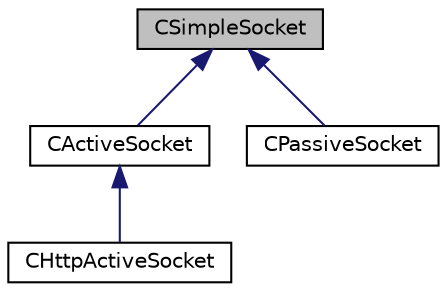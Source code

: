 digraph "CSimpleSocket"
{
  edge [fontname="Helvetica",fontsize="10",labelfontname="Helvetica",labelfontsize="10"];
  node [fontname="Helvetica",fontsize="10",shape=record];
  Node1 [label="CSimpleSocket",height=0.2,width=0.4,color="black", fillcolor="grey75", style="filled" fontcolor="black"];
  Node1 -> Node2 [dir="back",color="midnightblue",fontsize="10",style="solid",fontname="Helvetica"];
  Node2 [label="CActiveSocket",height=0.2,width=0.4,color="black", fillcolor="white", style="filled",URL="$classCActiveSocket.html",tooltip="Provides a platform independent class to create an active socket."];
  Node2 -> Node3 [dir="back",color="midnightblue",fontsize="10",style="solid",fontname="Helvetica"];
  Node3 [label="CHttpActiveSocket",height=0.2,width=0.4,color="black", fillcolor="white", style="filled",URL="$classCHttpActiveSocket.html",tooltip="Provides a platform independent class to create an active socket."];
  Node1 -> Node4 [dir="back",color="midnightblue",fontsize="10",style="solid",fontname="Helvetica"];
  Node4 [label="CPassiveSocket",height=0.2,width=0.4,color="black", fillcolor="white", style="filled",URL="$classCPassiveSocket.html",tooltip="Provides a platform independent class to create a passive socket."];
}

